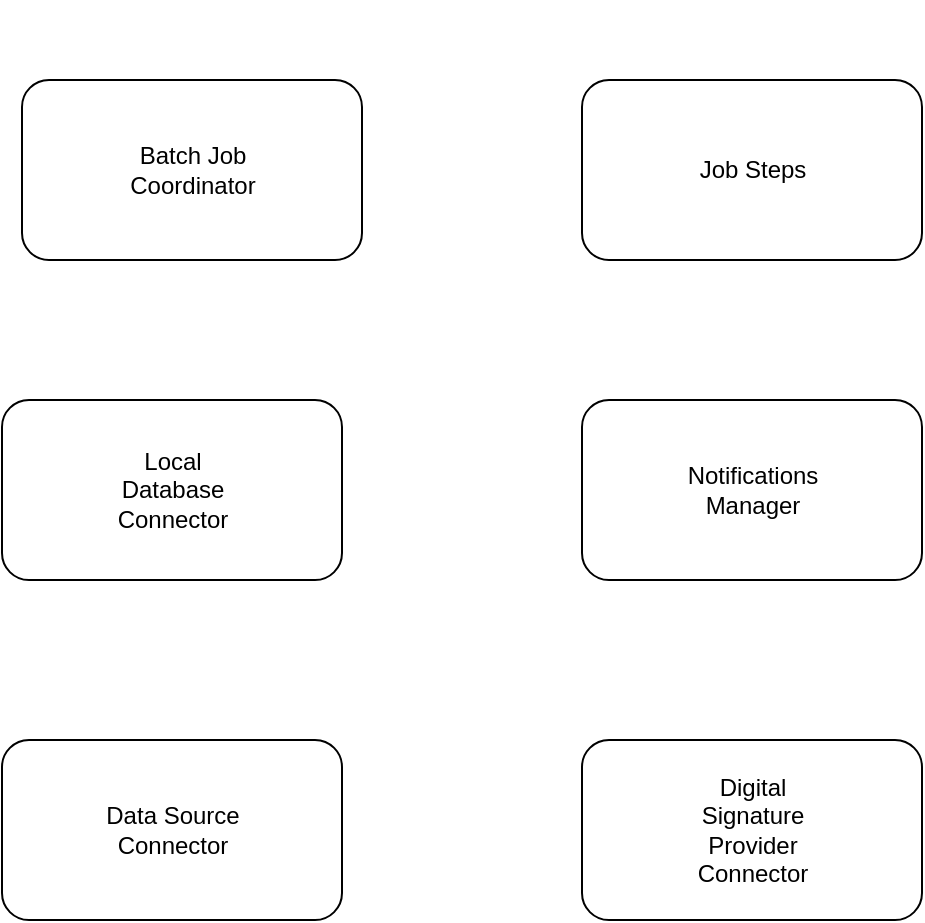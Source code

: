 <mxfile version="24.4.9" type="github">
  <diagram name="第 1 页" id="QO-yRRX4etxg2OLbIyc4">
    <mxGraphModel dx="1107" dy="641" grid="1" gridSize="10" guides="1" tooltips="1" connect="1" arrows="1" fold="1" page="1" pageScale="1" pageWidth="827" pageHeight="1169" math="0" shadow="0">
      <root>
        <mxCell id="0" />
        <mxCell id="1" parent="0" />
        <mxCell id="7kE2tY7jgJx2WLP6qvL9-3" value="" style="group;rotation=90;" vertex="1" connectable="0" parent="1">
          <mxGeometry x="70" y="120" width="170" height="90" as="geometry" />
        </mxCell>
        <mxCell id="7kE2tY7jgJx2WLP6qvL9-1" value="" style="rounded=1;whiteSpace=wrap;html=1;" vertex="1" parent="7kE2tY7jgJx2WLP6qvL9-3">
          <mxGeometry width="170" height="90" as="geometry" />
        </mxCell>
        <mxCell id="7kE2tY7jgJx2WLP6qvL9-2" value="Batch Job Coordinator" style="text;html=1;align=center;verticalAlign=middle;whiteSpace=wrap;rounded=0;" vertex="1" parent="7kE2tY7jgJx2WLP6qvL9-3">
          <mxGeometry x="42.5" y="22.5" width="85" height="45" as="geometry" />
        </mxCell>
        <mxCell id="7kE2tY7jgJx2WLP6qvL9-4" value="" style="group" vertex="1" connectable="0" parent="1">
          <mxGeometry x="60" y="280" width="170" height="90" as="geometry" />
        </mxCell>
        <mxCell id="7kE2tY7jgJx2WLP6qvL9-5" value="" style="rounded=1;whiteSpace=wrap;html=1;" vertex="1" parent="7kE2tY7jgJx2WLP6qvL9-4">
          <mxGeometry width="170" height="90" as="geometry" />
        </mxCell>
        <mxCell id="7kE2tY7jgJx2WLP6qvL9-6" value="Local Database Connector" style="text;html=1;align=center;verticalAlign=middle;whiteSpace=wrap;rounded=0;" vertex="1" parent="7kE2tY7jgJx2WLP6qvL9-4">
          <mxGeometry x="42.5" y="22.5" width="85" height="45" as="geometry" />
        </mxCell>
        <mxCell id="7kE2tY7jgJx2WLP6qvL9-7" value="" style="group" vertex="1" connectable="0" parent="1">
          <mxGeometry x="350" y="120" width="170" height="90" as="geometry" />
        </mxCell>
        <mxCell id="7kE2tY7jgJx2WLP6qvL9-8" value="" style="rounded=1;whiteSpace=wrap;html=1;" vertex="1" parent="7kE2tY7jgJx2WLP6qvL9-7">
          <mxGeometry width="170" height="90" as="geometry" />
        </mxCell>
        <mxCell id="7kE2tY7jgJx2WLP6qvL9-9" value="Job Steps" style="text;html=1;align=center;verticalAlign=middle;whiteSpace=wrap;rounded=0;" vertex="1" parent="7kE2tY7jgJx2WLP6qvL9-7">
          <mxGeometry x="42.5" y="22.5" width="85" height="45" as="geometry" />
        </mxCell>
        <mxCell id="7kE2tY7jgJx2WLP6qvL9-10" value="" style="group" vertex="1" connectable="0" parent="1">
          <mxGeometry x="350" y="280" width="170" height="90" as="geometry" />
        </mxCell>
        <mxCell id="7kE2tY7jgJx2WLP6qvL9-11" value="" style="rounded=1;whiteSpace=wrap;html=1;" vertex="1" parent="7kE2tY7jgJx2WLP6qvL9-10">
          <mxGeometry width="170" height="90" as="geometry" />
        </mxCell>
        <mxCell id="7kE2tY7jgJx2WLP6qvL9-12" value="Notifications Manager" style="text;html=1;align=center;verticalAlign=middle;whiteSpace=wrap;rounded=0;" vertex="1" parent="7kE2tY7jgJx2WLP6qvL9-10">
          <mxGeometry x="42.5" y="22.5" width="85" height="45" as="geometry" />
        </mxCell>
        <mxCell id="7kE2tY7jgJx2WLP6qvL9-13" value="" style="group" vertex="1" connectable="0" parent="1">
          <mxGeometry x="60" y="450" width="170" height="90" as="geometry" />
        </mxCell>
        <mxCell id="7kE2tY7jgJx2WLP6qvL9-14" value="" style="rounded=1;whiteSpace=wrap;html=1;" vertex="1" parent="7kE2tY7jgJx2WLP6qvL9-13">
          <mxGeometry width="170" height="90" as="geometry" />
        </mxCell>
        <mxCell id="7kE2tY7jgJx2WLP6qvL9-15" value="Data Source Connector" style="text;html=1;align=center;verticalAlign=middle;whiteSpace=wrap;rounded=0;" vertex="1" parent="7kE2tY7jgJx2WLP6qvL9-13">
          <mxGeometry x="42.5" y="22.5" width="85" height="45" as="geometry" />
        </mxCell>
        <mxCell id="7kE2tY7jgJx2WLP6qvL9-16" value="" style="group" vertex="1" connectable="0" parent="1">
          <mxGeometry x="350" y="450" width="170" height="90" as="geometry" />
        </mxCell>
        <mxCell id="7kE2tY7jgJx2WLP6qvL9-17" value="" style="rounded=1;whiteSpace=wrap;html=1;" vertex="1" parent="7kE2tY7jgJx2WLP6qvL9-16">
          <mxGeometry width="170" height="90" as="geometry" />
        </mxCell>
        <mxCell id="7kE2tY7jgJx2WLP6qvL9-18" value="Digital Signature Provider Connector" style="text;html=1;align=center;verticalAlign=middle;whiteSpace=wrap;rounded=0;" vertex="1" parent="7kE2tY7jgJx2WLP6qvL9-16">
          <mxGeometry x="42.5" y="22.5" width="85" height="45" as="geometry" />
        </mxCell>
      </root>
    </mxGraphModel>
  </diagram>
</mxfile>
